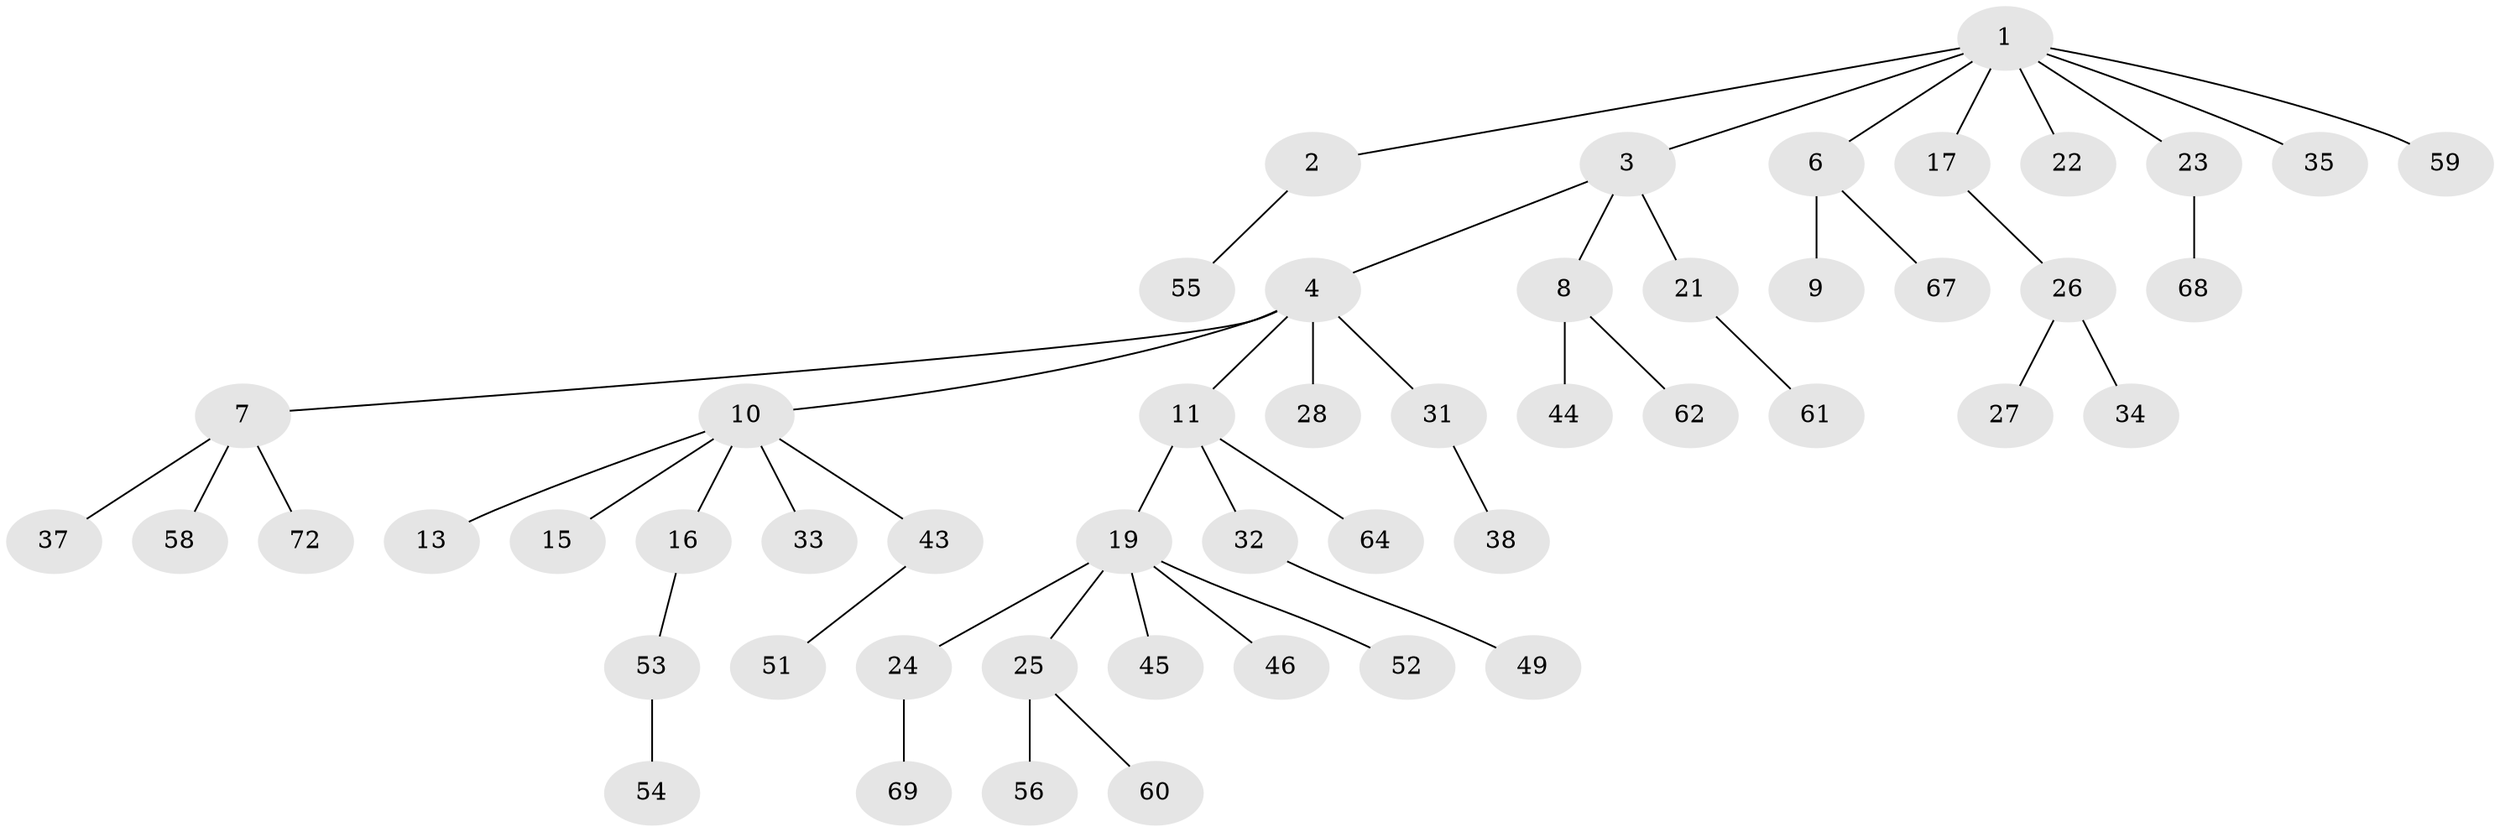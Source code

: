 // Generated by graph-tools (version 1.1) at 2025/52/02/27/25 19:52:11]
// undirected, 51 vertices, 50 edges
graph export_dot {
graph [start="1"]
  node [color=gray90,style=filled];
  1 [super="+18"];
  2;
  3 [super="+5"];
  4 [super="+50"];
  6 [super="+20"];
  7 [super="+29"];
  8 [super="+14"];
  9 [super="+66"];
  10;
  11 [super="+12"];
  13;
  15;
  16 [super="+47"];
  17;
  19 [super="+48"];
  21 [super="+36"];
  22;
  23;
  24 [super="+71"];
  25;
  26 [super="+30"];
  27 [super="+65"];
  28;
  31 [super="+39"];
  32 [super="+40"];
  33 [super="+41"];
  34;
  35;
  37 [super="+42"];
  38 [super="+70"];
  43;
  44;
  45;
  46;
  49 [super="+57"];
  51;
  52 [super="+73"];
  53;
  54;
  55;
  56;
  58;
  59;
  60;
  61 [super="+63"];
  62;
  64;
  67;
  68;
  69;
  72;
  1 -- 2;
  1 -- 3;
  1 -- 6;
  1 -- 17;
  1 -- 35;
  1 -- 59;
  1 -- 22;
  1 -- 23;
  2 -- 55;
  3 -- 4;
  3 -- 8;
  3 -- 21;
  4 -- 7;
  4 -- 10;
  4 -- 11;
  4 -- 28;
  4 -- 31;
  6 -- 9;
  6 -- 67;
  7 -- 37;
  7 -- 58;
  7 -- 72;
  8 -- 44;
  8 -- 62;
  10 -- 13;
  10 -- 15;
  10 -- 16;
  10 -- 33;
  10 -- 43;
  11 -- 19;
  11 -- 64;
  11 -- 32;
  16 -- 53;
  17 -- 26;
  19 -- 24;
  19 -- 25;
  19 -- 45;
  19 -- 46;
  19 -- 52;
  21 -- 61;
  23 -- 68;
  24 -- 69;
  25 -- 56;
  25 -- 60;
  26 -- 27;
  26 -- 34;
  31 -- 38;
  32 -- 49;
  43 -- 51;
  53 -- 54;
}
